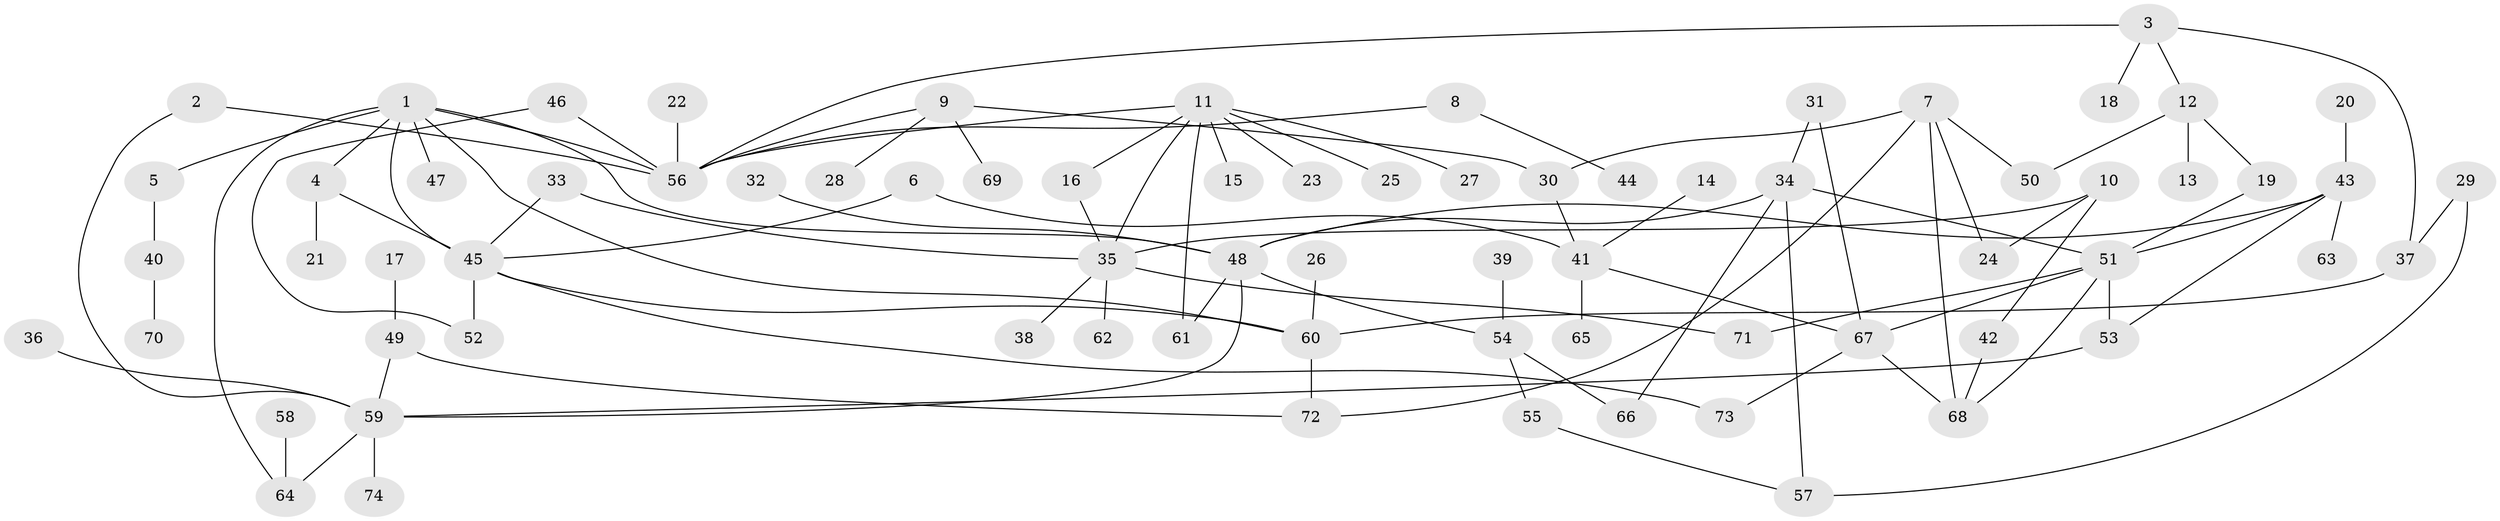 // original degree distribution, {5: 0.06802721088435375, 4: 0.08843537414965986, 2: 0.3129251700680272, 3: 0.1836734693877551, 9: 0.006802721088435374, 8: 0.006802721088435374, 7: 0.006802721088435374, 1: 0.3197278911564626, 6: 0.006802721088435374}
// Generated by graph-tools (version 1.1) at 2025/25/03/09/25 03:25:25]
// undirected, 74 vertices, 101 edges
graph export_dot {
graph [start="1"]
  node [color=gray90,style=filled];
  1;
  2;
  3;
  4;
  5;
  6;
  7;
  8;
  9;
  10;
  11;
  12;
  13;
  14;
  15;
  16;
  17;
  18;
  19;
  20;
  21;
  22;
  23;
  24;
  25;
  26;
  27;
  28;
  29;
  30;
  31;
  32;
  33;
  34;
  35;
  36;
  37;
  38;
  39;
  40;
  41;
  42;
  43;
  44;
  45;
  46;
  47;
  48;
  49;
  50;
  51;
  52;
  53;
  54;
  55;
  56;
  57;
  58;
  59;
  60;
  61;
  62;
  63;
  64;
  65;
  66;
  67;
  68;
  69;
  70;
  71;
  72;
  73;
  74;
  1 -- 4 [weight=1.0];
  1 -- 5 [weight=1.0];
  1 -- 45 [weight=1.0];
  1 -- 47 [weight=1.0];
  1 -- 48 [weight=1.0];
  1 -- 56 [weight=1.0];
  1 -- 60 [weight=1.0];
  1 -- 64 [weight=1.0];
  2 -- 56 [weight=1.0];
  2 -- 59 [weight=1.0];
  3 -- 12 [weight=1.0];
  3 -- 18 [weight=1.0];
  3 -- 37 [weight=1.0];
  3 -- 56 [weight=1.0];
  4 -- 21 [weight=1.0];
  4 -- 45 [weight=1.0];
  5 -- 40 [weight=1.0];
  6 -- 41 [weight=1.0];
  6 -- 45 [weight=1.0];
  7 -- 24 [weight=1.0];
  7 -- 30 [weight=1.0];
  7 -- 50 [weight=1.0];
  7 -- 68 [weight=1.0];
  7 -- 72 [weight=1.0];
  8 -- 44 [weight=1.0];
  8 -- 56 [weight=1.0];
  9 -- 28 [weight=1.0];
  9 -- 30 [weight=1.0];
  9 -- 56 [weight=1.0];
  9 -- 69 [weight=1.0];
  10 -- 24 [weight=1.0];
  10 -- 35 [weight=2.0];
  10 -- 42 [weight=1.0];
  11 -- 15 [weight=1.0];
  11 -- 16 [weight=1.0];
  11 -- 23 [weight=1.0];
  11 -- 25 [weight=1.0];
  11 -- 27 [weight=1.0];
  11 -- 35 [weight=1.0];
  11 -- 56 [weight=1.0];
  11 -- 61 [weight=1.0];
  12 -- 13 [weight=1.0];
  12 -- 19 [weight=1.0];
  12 -- 50 [weight=1.0];
  14 -- 41 [weight=1.0];
  16 -- 35 [weight=1.0];
  17 -- 49 [weight=1.0];
  19 -- 51 [weight=2.0];
  20 -- 43 [weight=1.0];
  22 -- 56 [weight=1.0];
  26 -- 60 [weight=1.0];
  29 -- 37 [weight=1.0];
  29 -- 57 [weight=1.0];
  30 -- 41 [weight=1.0];
  31 -- 34 [weight=1.0];
  31 -- 67 [weight=1.0];
  32 -- 48 [weight=1.0];
  33 -- 35 [weight=1.0];
  33 -- 45 [weight=1.0];
  34 -- 48 [weight=1.0];
  34 -- 51 [weight=1.0];
  34 -- 57 [weight=1.0];
  34 -- 66 [weight=1.0];
  35 -- 38 [weight=1.0];
  35 -- 62 [weight=1.0];
  35 -- 71 [weight=1.0];
  36 -- 59 [weight=1.0];
  37 -- 60 [weight=1.0];
  39 -- 54 [weight=1.0];
  40 -- 70 [weight=1.0];
  41 -- 65 [weight=1.0];
  41 -- 67 [weight=1.0];
  42 -- 68 [weight=1.0];
  43 -- 48 [weight=1.0];
  43 -- 51 [weight=1.0];
  43 -- 53 [weight=1.0];
  43 -- 63 [weight=1.0];
  45 -- 52 [weight=1.0];
  45 -- 60 [weight=1.0];
  45 -- 73 [weight=1.0];
  46 -- 52 [weight=1.0];
  46 -- 56 [weight=1.0];
  48 -- 54 [weight=1.0];
  48 -- 59 [weight=1.0];
  48 -- 61 [weight=1.0];
  49 -- 59 [weight=1.0];
  49 -- 72 [weight=1.0];
  51 -- 53 [weight=1.0];
  51 -- 67 [weight=1.0];
  51 -- 68 [weight=1.0];
  51 -- 71 [weight=1.0];
  53 -- 59 [weight=1.0];
  54 -- 55 [weight=1.0];
  54 -- 66 [weight=1.0];
  55 -- 57 [weight=1.0];
  58 -- 64 [weight=1.0];
  59 -- 64 [weight=1.0];
  59 -- 74 [weight=1.0];
  60 -- 72 [weight=1.0];
  67 -- 68 [weight=1.0];
  67 -- 73 [weight=1.0];
}
